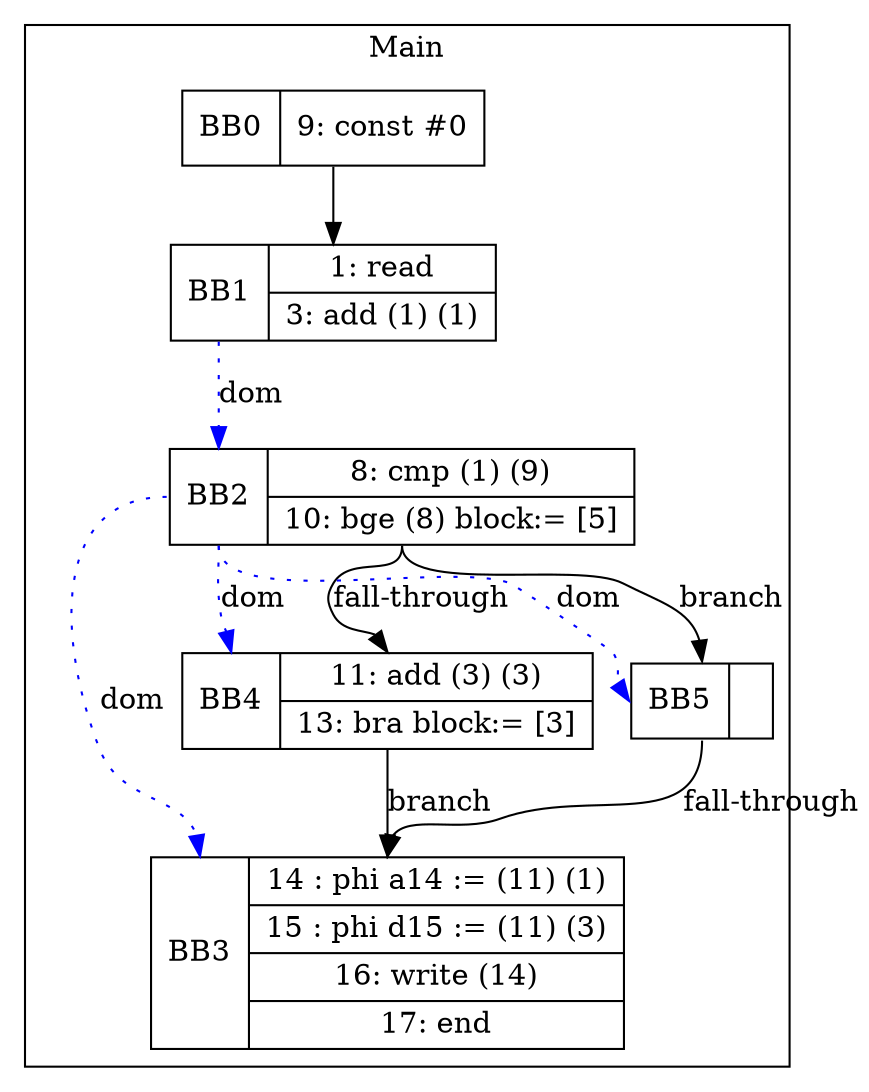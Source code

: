 digraph G {
node [shape=record];
subgraph cluster_main{
label = "Main";
BB0 [shape=record, label="<b>BB0|{9: const #0}"];
BB1 [shape=record, label="<b>BB1|{1: read|3: add (1) (1)}"];
BB2 [shape=record, label="<b>BB2|{8: cmp (1) (9)|10: bge (8) block:= [5]}"];
BB3 [shape=record, label="<b>BB3|{14 : phi a14 := (11) (1)|15 : phi d15 := (11) (3)|16: write (14)|17: end}"];
BB4 [shape=record, label="<b>BB4|{11: add (3) (3)|13: bra block:= [3]}"];
BB5 [shape=record, label="<b>BB5|}"];
}
BB0:s -> BB1:n ;
BB2:b -> BB3:b [color=blue, style=dotted, label="dom"];
BB2:b -> BB4:b [color=blue, style=dotted, label="dom"];
BB1:b -> BB2:b [color=blue, style=dotted, label="dom"];
BB2:b -> BB5:b [color=blue, style=dotted, label="dom"];
BB2:s -> BB5:n [label="branch"];
BB4:s -> BB3:n [label="branch"];
BB5:s -> BB3:n [label="fall-through"];
BB2:s -> BB4:n [label="fall-through"];
}
